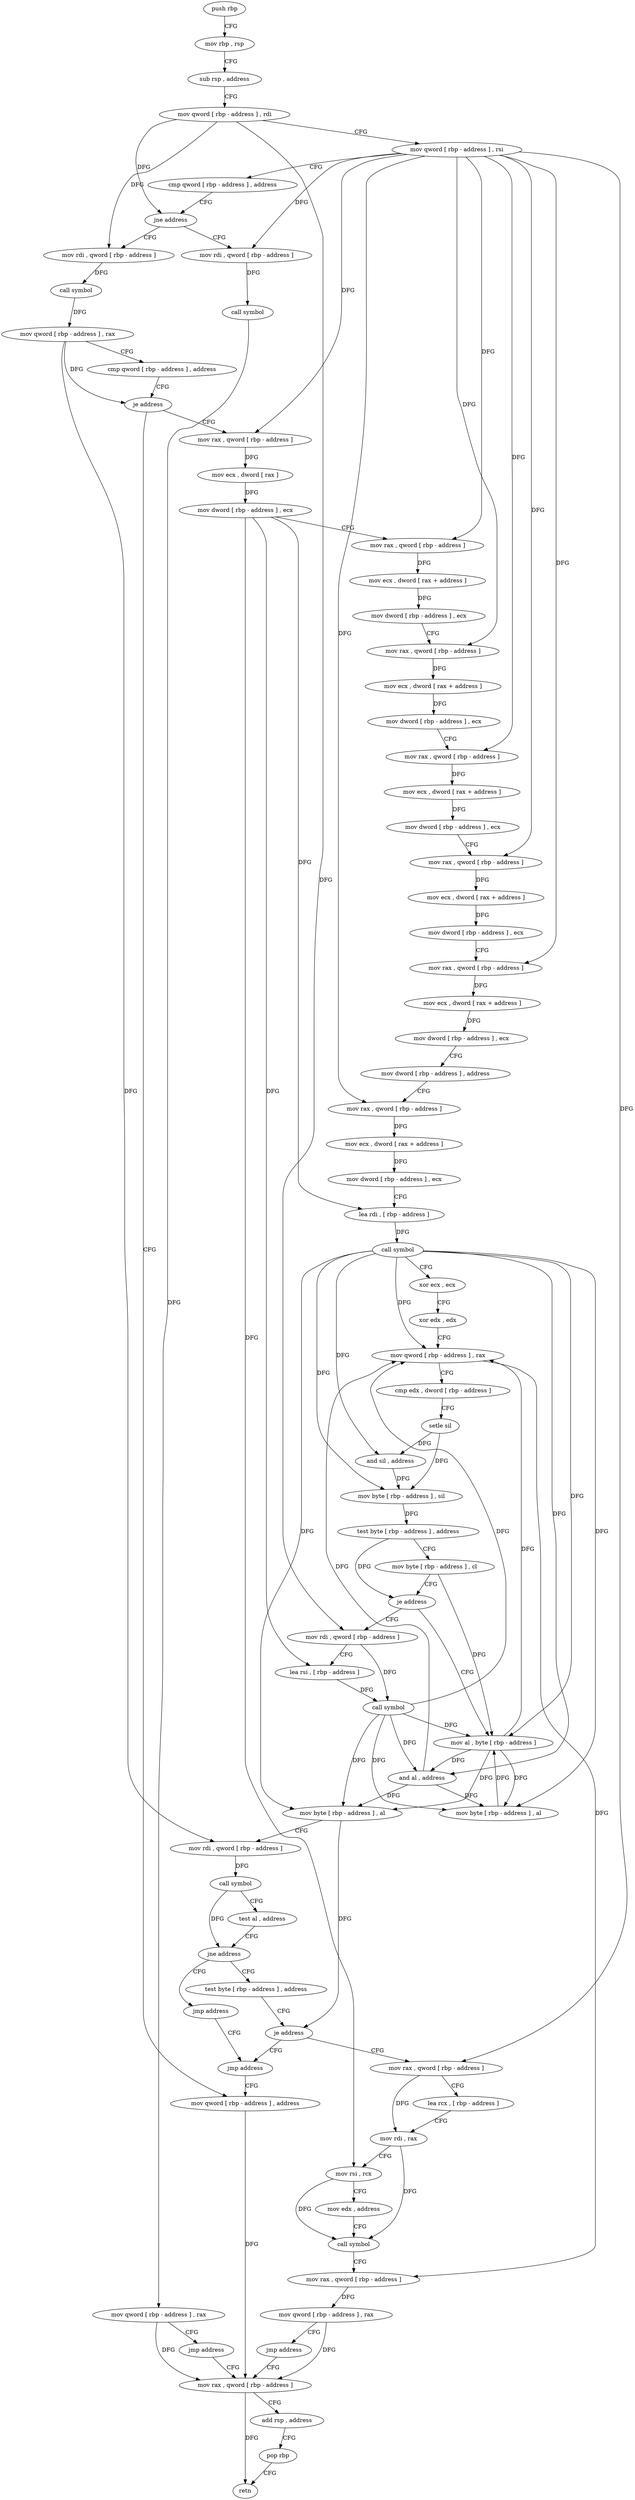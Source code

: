digraph "func" {
"4275056" [label = "push rbp" ]
"4275057" [label = "mov rbp , rsp" ]
"4275060" [label = "sub rsp , address" ]
"4275064" [label = "mov qword [ rbp - address ] , rdi" ]
"4275068" [label = "mov qword [ rbp - address ] , rsi" ]
"4275072" [label = "cmp qword [ rbp - address ] , address" ]
"4275077" [label = "jne address" ]
"4275101" [label = "mov rdi , qword [ rbp - address ]" ]
"4275083" [label = "mov rdi , qword [ rbp - address ]" ]
"4275105" [label = "call symbol" ]
"4275110" [label = "mov qword [ rbp - address ] , rax" ]
"4275114" [label = "cmp qword [ rbp - address ] , address" ]
"4275119" [label = "je address" ]
"4275344" [label = "mov qword [ rbp - address ] , address" ]
"4275125" [label = "mov rax , qword [ rbp - address ]" ]
"4275087" [label = "call symbol" ]
"4275092" [label = "mov qword [ rbp - address ] , rax" ]
"4275096" [label = "jmp address" ]
"4275352" [label = "mov rax , qword [ rbp - address ]" ]
"4275129" [label = "mov ecx , dword [ rax ]" ]
"4275131" [label = "mov dword [ rbp - address ] , ecx" ]
"4275134" [label = "mov rax , qword [ rbp - address ]" ]
"4275138" [label = "mov ecx , dword [ rax + address ]" ]
"4275141" [label = "mov dword [ rbp - address ] , ecx" ]
"4275144" [label = "mov rax , qword [ rbp - address ]" ]
"4275148" [label = "mov ecx , dword [ rax + address ]" ]
"4275151" [label = "mov dword [ rbp - address ] , ecx" ]
"4275154" [label = "mov rax , qword [ rbp - address ]" ]
"4275158" [label = "mov ecx , dword [ rax + address ]" ]
"4275161" [label = "mov dword [ rbp - address ] , ecx" ]
"4275164" [label = "mov rax , qword [ rbp - address ]" ]
"4275168" [label = "mov ecx , dword [ rax + address ]" ]
"4275171" [label = "mov dword [ rbp - address ] , ecx" ]
"4275174" [label = "mov rax , qword [ rbp - address ]" ]
"4275178" [label = "mov ecx , dword [ rax + address ]" ]
"4275181" [label = "mov dword [ rbp - address ] , ecx" ]
"4275184" [label = "mov dword [ rbp - address ] , address" ]
"4275191" [label = "mov rax , qword [ rbp - address ]" ]
"4275195" [label = "mov ecx , dword [ rax + address ]" ]
"4275198" [label = "mov dword [ rbp - address ] , ecx" ]
"4275201" [label = "lea rdi , [ rbp - address ]" ]
"4275205" [label = "call symbol" ]
"4275210" [label = "xor ecx , ecx" ]
"4275212" [label = "xor edx , edx" ]
"4275214" [label = "mov qword [ rbp - address ] , rax" ]
"4275218" [label = "cmp edx , dword [ rbp - address ]" ]
"4275221" [label = "setle sil" ]
"4275225" [label = "and sil , address" ]
"4275229" [label = "mov byte [ rbp - address ] , sil" ]
"4275233" [label = "test byte [ rbp - address ] , address" ]
"4275237" [label = "mov byte [ rbp - address ] , cl" ]
"4275240" [label = "je address" ]
"4275262" [label = "mov al , byte [ rbp - address ]" ]
"4275246" [label = "mov rdi , qword [ rbp - address ]" ]
"4275356" [label = "add rsp , address" ]
"4275360" [label = "pop rbp" ]
"4275361" [label = "retn" ]
"4275265" [label = "and al , address" ]
"4275267" [label = "mov byte [ rbp - address ] , al" ]
"4275270" [label = "mov rdi , qword [ rbp - address ]" ]
"4275274" [label = "call symbol" ]
"4275279" [label = "test al , address" ]
"4275281" [label = "jne address" ]
"4275292" [label = "test byte [ rbp - address ] , address" ]
"4275287" [label = "jmp address" ]
"4275250" [label = "lea rsi , [ rbp - address ]" ]
"4275254" [label = "call symbol" ]
"4275259" [label = "mov byte [ rbp - address ] , al" ]
"4275296" [label = "je address" ]
"4275339" [label = "jmp address" ]
"4275302" [label = "mov rax , qword [ rbp - address ]" ]
"4275306" [label = "lea rcx , [ rbp - address ]" ]
"4275310" [label = "mov rdi , rax" ]
"4275313" [label = "mov rsi , rcx" ]
"4275316" [label = "mov edx , address" ]
"4275321" [label = "call symbol" ]
"4275326" [label = "mov rax , qword [ rbp - address ]" ]
"4275330" [label = "mov qword [ rbp - address ] , rax" ]
"4275334" [label = "jmp address" ]
"4275056" -> "4275057" [ label = "CFG" ]
"4275057" -> "4275060" [ label = "CFG" ]
"4275060" -> "4275064" [ label = "CFG" ]
"4275064" -> "4275068" [ label = "CFG" ]
"4275064" -> "4275077" [ label = "DFG" ]
"4275064" -> "4275101" [ label = "DFG" ]
"4275064" -> "4275246" [ label = "DFG" ]
"4275068" -> "4275072" [ label = "CFG" ]
"4275068" -> "4275083" [ label = "DFG" ]
"4275068" -> "4275125" [ label = "DFG" ]
"4275068" -> "4275134" [ label = "DFG" ]
"4275068" -> "4275144" [ label = "DFG" ]
"4275068" -> "4275154" [ label = "DFG" ]
"4275068" -> "4275164" [ label = "DFG" ]
"4275068" -> "4275174" [ label = "DFG" ]
"4275068" -> "4275191" [ label = "DFG" ]
"4275068" -> "4275302" [ label = "DFG" ]
"4275072" -> "4275077" [ label = "CFG" ]
"4275077" -> "4275101" [ label = "CFG" ]
"4275077" -> "4275083" [ label = "CFG" ]
"4275101" -> "4275105" [ label = "DFG" ]
"4275083" -> "4275087" [ label = "DFG" ]
"4275105" -> "4275110" [ label = "DFG" ]
"4275110" -> "4275114" [ label = "CFG" ]
"4275110" -> "4275119" [ label = "DFG" ]
"4275110" -> "4275270" [ label = "DFG" ]
"4275114" -> "4275119" [ label = "CFG" ]
"4275119" -> "4275344" [ label = "CFG" ]
"4275119" -> "4275125" [ label = "CFG" ]
"4275344" -> "4275352" [ label = "DFG" ]
"4275125" -> "4275129" [ label = "DFG" ]
"4275087" -> "4275092" [ label = "DFG" ]
"4275092" -> "4275096" [ label = "CFG" ]
"4275092" -> "4275352" [ label = "DFG" ]
"4275096" -> "4275352" [ label = "CFG" ]
"4275352" -> "4275356" [ label = "CFG" ]
"4275352" -> "4275361" [ label = "DFG" ]
"4275129" -> "4275131" [ label = "DFG" ]
"4275131" -> "4275134" [ label = "CFG" ]
"4275131" -> "4275201" [ label = "DFG" ]
"4275131" -> "4275250" [ label = "DFG" ]
"4275131" -> "4275313" [ label = "DFG" ]
"4275134" -> "4275138" [ label = "DFG" ]
"4275138" -> "4275141" [ label = "DFG" ]
"4275141" -> "4275144" [ label = "CFG" ]
"4275144" -> "4275148" [ label = "DFG" ]
"4275148" -> "4275151" [ label = "DFG" ]
"4275151" -> "4275154" [ label = "CFG" ]
"4275154" -> "4275158" [ label = "DFG" ]
"4275158" -> "4275161" [ label = "DFG" ]
"4275161" -> "4275164" [ label = "CFG" ]
"4275164" -> "4275168" [ label = "DFG" ]
"4275168" -> "4275171" [ label = "DFG" ]
"4275171" -> "4275174" [ label = "CFG" ]
"4275174" -> "4275178" [ label = "DFG" ]
"4275178" -> "4275181" [ label = "DFG" ]
"4275181" -> "4275184" [ label = "CFG" ]
"4275184" -> "4275191" [ label = "CFG" ]
"4275191" -> "4275195" [ label = "DFG" ]
"4275195" -> "4275198" [ label = "DFG" ]
"4275198" -> "4275201" [ label = "CFG" ]
"4275201" -> "4275205" [ label = "DFG" ]
"4275205" -> "4275210" [ label = "CFG" ]
"4275205" -> "4275214" [ label = "DFG" ]
"4275205" -> "4275262" [ label = "DFG" ]
"4275205" -> "4275265" [ label = "DFG" ]
"4275205" -> "4275267" [ label = "DFG" ]
"4275205" -> "4275259" [ label = "DFG" ]
"4275205" -> "4275225" [ label = "DFG" ]
"4275205" -> "4275229" [ label = "DFG" ]
"4275210" -> "4275212" [ label = "CFG" ]
"4275212" -> "4275214" [ label = "CFG" ]
"4275214" -> "4275218" [ label = "CFG" ]
"4275214" -> "4275326" [ label = "DFG" ]
"4275218" -> "4275221" [ label = "CFG" ]
"4275221" -> "4275225" [ label = "DFG" ]
"4275221" -> "4275229" [ label = "DFG" ]
"4275225" -> "4275229" [ label = "DFG" ]
"4275229" -> "4275233" [ label = "DFG" ]
"4275233" -> "4275237" [ label = "CFG" ]
"4275233" -> "4275240" [ label = "DFG" ]
"4275237" -> "4275240" [ label = "CFG" ]
"4275237" -> "4275262" [ label = "DFG" ]
"4275240" -> "4275262" [ label = "CFG" ]
"4275240" -> "4275246" [ label = "CFG" ]
"4275262" -> "4275265" [ label = "DFG" ]
"4275262" -> "4275214" [ label = "DFG" ]
"4275262" -> "4275267" [ label = "DFG" ]
"4275262" -> "4275259" [ label = "DFG" ]
"4275246" -> "4275250" [ label = "CFG" ]
"4275246" -> "4275254" [ label = "DFG" ]
"4275356" -> "4275360" [ label = "CFG" ]
"4275360" -> "4275361" [ label = "CFG" ]
"4275265" -> "4275267" [ label = "DFG" ]
"4275265" -> "4275214" [ label = "DFG" ]
"4275265" -> "4275259" [ label = "DFG" ]
"4275267" -> "4275270" [ label = "CFG" ]
"4275267" -> "4275296" [ label = "DFG" ]
"4275270" -> "4275274" [ label = "DFG" ]
"4275274" -> "4275279" [ label = "CFG" ]
"4275274" -> "4275281" [ label = "DFG" ]
"4275279" -> "4275281" [ label = "CFG" ]
"4275281" -> "4275292" [ label = "CFG" ]
"4275281" -> "4275287" [ label = "CFG" ]
"4275292" -> "4275296" [ label = "CFG" ]
"4275287" -> "4275339" [ label = "CFG" ]
"4275250" -> "4275254" [ label = "DFG" ]
"4275254" -> "4275259" [ label = "DFG" ]
"4275254" -> "4275214" [ label = "DFG" ]
"4275254" -> "4275265" [ label = "DFG" ]
"4275254" -> "4275267" [ label = "DFG" ]
"4275254" -> "4275262" [ label = "DFG" ]
"4275259" -> "4275262" [ label = "DFG" ]
"4275296" -> "4275339" [ label = "CFG" ]
"4275296" -> "4275302" [ label = "CFG" ]
"4275339" -> "4275344" [ label = "CFG" ]
"4275302" -> "4275306" [ label = "CFG" ]
"4275302" -> "4275310" [ label = "DFG" ]
"4275306" -> "4275310" [ label = "CFG" ]
"4275310" -> "4275313" [ label = "CFG" ]
"4275310" -> "4275321" [ label = "DFG" ]
"4275313" -> "4275316" [ label = "CFG" ]
"4275313" -> "4275321" [ label = "DFG" ]
"4275316" -> "4275321" [ label = "CFG" ]
"4275321" -> "4275326" [ label = "CFG" ]
"4275326" -> "4275330" [ label = "DFG" ]
"4275330" -> "4275334" [ label = "CFG" ]
"4275330" -> "4275352" [ label = "DFG" ]
"4275334" -> "4275352" [ label = "CFG" ]
}
